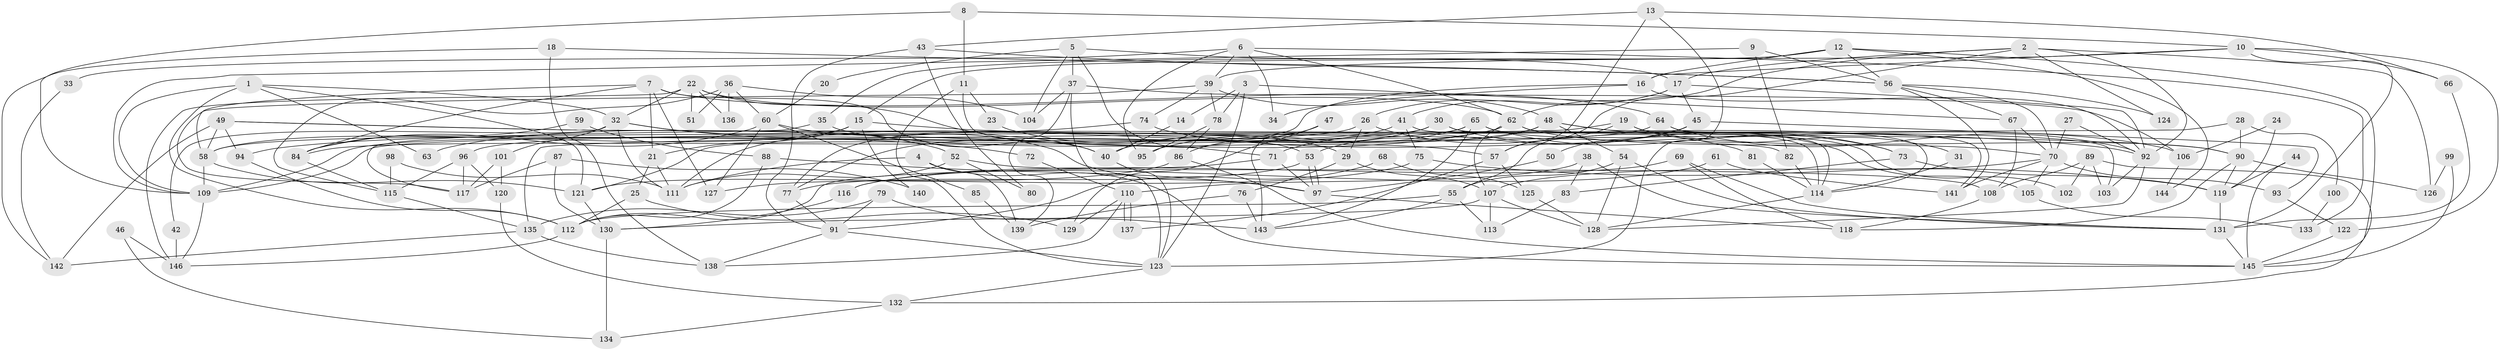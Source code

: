 // coarse degree distribution, {5: 0.1134020618556701, 6: 0.12371134020618557, 9: 0.041237113402061855, 12: 0.010309278350515464, 8: 0.05154639175257732, 3: 0.1958762886597938, 10: 0.030927835051546393, 7: 0.10309278350515463, 2: 0.20618556701030927, 4: 0.10309278350515463, 11: 0.020618556701030927}
// Generated by graph-tools (version 1.1) at 2025/41/03/06/25 10:41:52]
// undirected, 146 vertices, 292 edges
graph export_dot {
graph [start="1"]
  node [color=gray90,style=filled];
  1;
  2;
  3;
  4;
  5;
  6;
  7;
  8;
  9;
  10;
  11;
  12;
  13;
  14;
  15;
  16;
  17;
  18;
  19;
  20;
  21;
  22;
  23;
  24;
  25;
  26;
  27;
  28;
  29;
  30;
  31;
  32;
  33;
  34;
  35;
  36;
  37;
  38;
  39;
  40;
  41;
  42;
  43;
  44;
  45;
  46;
  47;
  48;
  49;
  50;
  51;
  52;
  53;
  54;
  55;
  56;
  57;
  58;
  59;
  60;
  61;
  62;
  63;
  64;
  65;
  66;
  67;
  68;
  69;
  70;
  71;
  72;
  73;
  74;
  75;
  76;
  77;
  78;
  79;
  80;
  81;
  82;
  83;
  84;
  85;
  86;
  87;
  88;
  89;
  90;
  91;
  92;
  93;
  94;
  95;
  96;
  97;
  98;
  99;
  100;
  101;
  102;
  103;
  104;
  105;
  106;
  107;
  108;
  109;
  110;
  111;
  112;
  113;
  114;
  115;
  116;
  117;
  118;
  119;
  120;
  121;
  122;
  123;
  124;
  125;
  126;
  127;
  128;
  129;
  130;
  131;
  132;
  133;
  134;
  135;
  136;
  137;
  138;
  139;
  140;
  141;
  142;
  143;
  144;
  145;
  146;
  1 -- 32;
  1 -- 109;
  1 -- 63;
  1 -- 112;
  1 -- 121;
  2 -- 17;
  2 -- 62;
  2 -- 57;
  2 -- 92;
  2 -- 124;
  2 -- 126;
  3 -- 78;
  3 -- 67;
  3 -- 14;
  3 -- 123;
  4 -- 111;
  4 -- 139;
  4 -- 145;
  5 -- 17;
  5 -- 53;
  5 -- 20;
  5 -- 37;
  5 -- 104;
  6 -- 62;
  6 -- 39;
  6 -- 33;
  6 -- 34;
  6 -- 95;
  6 -- 133;
  7 -- 84;
  7 -- 58;
  7 -- 21;
  7 -- 40;
  7 -- 64;
  7 -- 127;
  8 -- 11;
  8 -- 10;
  8 -- 109;
  9 -- 56;
  9 -- 82;
  9 -- 109;
  10 -- 16;
  10 -- 131;
  10 -- 39;
  10 -- 66;
  10 -- 122;
  11 -- 71;
  11 -- 123;
  11 -- 23;
  12 -- 15;
  12 -- 145;
  12 -- 16;
  12 -- 35;
  12 -- 56;
  12 -- 144;
  13 -- 123;
  13 -- 57;
  13 -- 43;
  13 -- 66;
  14 -- 40;
  15 -- 92;
  15 -- 58;
  15 -- 21;
  15 -- 140;
  16 -- 92;
  16 -- 34;
  16 -- 121;
  17 -- 92;
  17 -- 45;
  17 -- 26;
  17 -- 41;
  18 -- 56;
  18 -- 138;
  18 -- 142;
  19 -- 109;
  19 -- 55;
  19 -- 31;
  19 -- 90;
  20 -- 60;
  21 -- 25;
  21 -- 111;
  22 -- 62;
  22 -- 40;
  22 -- 32;
  22 -- 51;
  22 -- 136;
  22 -- 146;
  23 -- 29;
  24 -- 106;
  24 -- 119;
  25 -- 112;
  25 -- 129;
  26 -- 58;
  26 -- 29;
  26 -- 81;
  27 -- 92;
  27 -- 70;
  28 -- 135;
  28 -- 90;
  28 -- 100;
  29 -- 107;
  29 -- 76;
  30 -- 114;
  30 -- 40;
  30 -- 84;
  30 -- 105;
  31 -- 114;
  32 -- 101;
  32 -- 42;
  32 -- 52;
  32 -- 72;
  32 -- 111;
  33 -- 142;
  35 -- 117;
  35 -- 57;
  36 -- 104;
  36 -- 60;
  36 -- 51;
  36 -- 115;
  36 -- 136;
  37 -- 123;
  37 -- 104;
  37 -- 106;
  37 -- 139;
  38 -- 110;
  38 -- 131;
  38 -- 83;
  39 -- 48;
  39 -- 74;
  39 -- 78;
  39 -- 117;
  40 -- 123;
  41 -- 114;
  41 -- 75;
  41 -- 77;
  42 -- 146;
  43 -- 91;
  43 -- 56;
  43 -- 80;
  44 -- 145;
  44 -- 119;
  45 -- 93;
  45 -- 71;
  45 -- 50;
  46 -- 134;
  46 -- 146;
  47 -- 143;
  47 -- 86;
  47 -- 129;
  48 -- 77;
  48 -- 54;
  48 -- 53;
  48 -- 73;
  48 -- 114;
  49 -- 58;
  49 -- 90;
  49 -- 82;
  49 -- 94;
  49 -- 142;
  50 -- 97;
  52 -- 111;
  52 -- 80;
  52 -- 108;
  53 -- 97;
  53 -- 97;
  53 -- 77;
  54 -- 128;
  54 -- 131;
  54 -- 55;
  55 -- 112;
  55 -- 113;
  55 -- 143;
  56 -- 67;
  56 -- 70;
  56 -- 124;
  56 -- 141;
  57 -- 125;
  57 -- 137;
  58 -- 121;
  58 -- 109;
  59 -- 84;
  59 -- 88;
  60 -- 97;
  60 -- 84;
  60 -- 85;
  60 -- 127;
  61 -- 141;
  61 -- 116;
  62 -- 107;
  62 -- 111;
  62 -- 63;
  62 -- 70;
  62 -- 103;
  64 -- 141;
  64 -- 92;
  64 -- 96;
  65 -- 109;
  65 -- 95;
  65 -- 73;
  65 -- 102;
  65 -- 143;
  66 -- 131;
  67 -- 70;
  67 -- 108;
  68 -- 125;
  68 -- 91;
  69 -- 118;
  69 -- 131;
  69 -- 116;
  70 -- 93;
  70 -- 105;
  70 -- 107;
  70 -- 141;
  71 -- 112;
  71 -- 97;
  72 -- 110;
  73 -- 83;
  73 -- 119;
  74 -- 94;
  74 -- 106;
  75 -- 127;
  75 -- 119;
  76 -- 143;
  76 -- 139;
  77 -- 91;
  78 -- 86;
  78 -- 95;
  79 -- 143;
  79 -- 135;
  79 -- 91;
  81 -- 114;
  82 -- 114;
  83 -- 113;
  84 -- 115;
  85 -- 139;
  86 -- 121;
  86 -- 145;
  87 -- 117;
  87 -- 130;
  87 -- 140;
  88 -- 112;
  88 -- 97;
  89 -- 108;
  89 -- 103;
  89 -- 102;
  89 -- 132;
  90 -- 119;
  90 -- 118;
  90 -- 126;
  91 -- 123;
  91 -- 138;
  92 -- 103;
  92 -- 128;
  93 -- 122;
  94 -- 112;
  96 -- 115;
  96 -- 117;
  96 -- 120;
  97 -- 118;
  98 -- 111;
  98 -- 115;
  99 -- 145;
  99 -- 126;
  100 -- 133;
  101 -- 117;
  101 -- 120;
  105 -- 133;
  106 -- 144;
  107 -- 113;
  107 -- 128;
  107 -- 130;
  108 -- 118;
  109 -- 146;
  110 -- 129;
  110 -- 137;
  110 -- 137;
  110 -- 138;
  112 -- 146;
  114 -- 128;
  115 -- 135;
  116 -- 130;
  119 -- 131;
  120 -- 132;
  121 -- 130;
  122 -- 145;
  123 -- 132;
  125 -- 128;
  130 -- 134;
  131 -- 145;
  132 -- 134;
  135 -- 142;
  135 -- 138;
}
